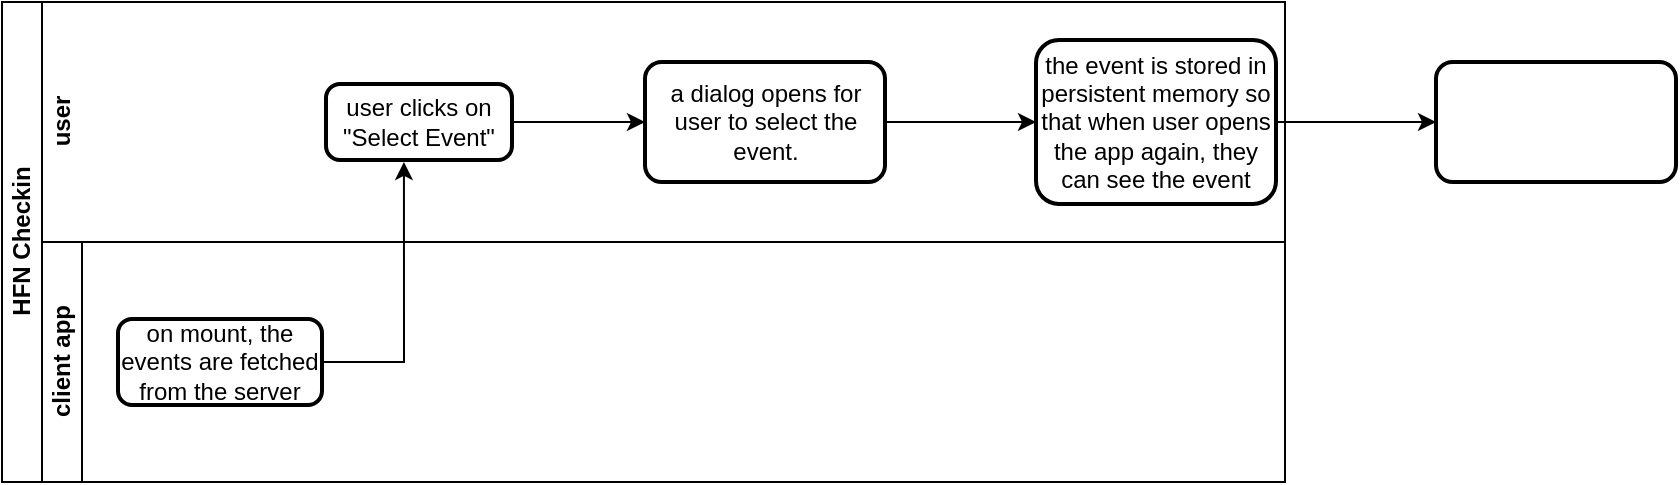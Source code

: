 <mxfile version="22.1.15" type="github">
  <diagram name="Page-1" id="e16I_iggwwKTDk8mDlf-">
    <mxGraphModel dx="954" dy="532" grid="0" gridSize="10" guides="1" tooltips="1" connect="1" arrows="1" fold="1" page="0" pageScale="1" pageWidth="850" pageHeight="1100" math="0" shadow="0">
      <root>
        <mxCell id="0" />
        <mxCell id="1" parent="0" />
        <mxCell id="yOfnd-_MH76rNG8jAbrq-1" value="HFN Checkin" style="swimlane;childLayout=stackLayout;resizeParent=1;resizeParentMax=0;horizontal=0;startSize=20;horizontalStack=0;html=1;" parent="1" vertex="1">
          <mxGeometry x="60" y="50" width="641.5" height="240" as="geometry">
            <mxRectangle x="60" y="50" width="32" height="104" as="alternateBounds" />
          </mxGeometry>
        </mxCell>
        <mxCell id="yOfnd-_MH76rNG8jAbrq-2" value="&lt;div&gt;user&lt;/div&gt;" style="swimlane;startSize=20;horizontal=0;html=1;glass=0;swimlaneLine=0;rounded=0;arcSize=0;shadow=0;" parent="yOfnd-_MH76rNG8jAbrq-1" vertex="1">
          <mxGeometry x="20" width="621.5" height="120" as="geometry">
            <mxRectangle x="20" width="558" height="26" as="alternateBounds" />
          </mxGeometry>
        </mxCell>
        <mxCell id="5NzwI8vK-NiVtR_CG50q-2" value="" style="edgeStyle=orthogonalEdgeStyle;rounded=0;orthogonalLoop=1;jettySize=auto;html=1;" edge="1" parent="yOfnd-_MH76rNG8jAbrq-2" source="yOfnd-_MH76rNG8jAbrq-5" target="5NzwI8vK-NiVtR_CG50q-1">
          <mxGeometry relative="1" as="geometry" />
        </mxCell>
        <mxCell id="yOfnd-_MH76rNG8jAbrq-5" value="user clicks on &quot;Select Event&quot;" style="rounded=1;whiteSpace=wrap;html=1;absoluteArcSize=1;arcSize=14;strokeWidth=2;" parent="yOfnd-_MH76rNG8jAbrq-2" vertex="1">
          <mxGeometry x="142" y="41" width="93" height="38" as="geometry" />
        </mxCell>
        <mxCell id="5NzwI8vK-NiVtR_CG50q-15" value="" style="edgeStyle=orthogonalEdgeStyle;rounded=0;orthogonalLoop=1;jettySize=auto;html=1;" edge="1" parent="yOfnd-_MH76rNG8jAbrq-2" source="5NzwI8vK-NiVtR_CG50q-1" target="5NzwI8vK-NiVtR_CG50q-14">
          <mxGeometry relative="1" as="geometry" />
        </mxCell>
        <mxCell id="5NzwI8vK-NiVtR_CG50q-1" value="a dialog opens for user to select the event." style="whiteSpace=wrap;html=1;rounded=1;arcSize=14;strokeWidth=2;" vertex="1" parent="yOfnd-_MH76rNG8jAbrq-2">
          <mxGeometry x="301.5" y="30" width="120" height="60" as="geometry" />
        </mxCell>
        <mxCell id="5NzwI8vK-NiVtR_CG50q-14" value="the event is stored in persistent memory so that when user opens the app again, they can see the event" style="whiteSpace=wrap;html=1;rounded=1;arcSize=14;strokeWidth=2;" vertex="1" parent="yOfnd-_MH76rNG8jAbrq-2">
          <mxGeometry x="497" y="19" width="120" height="82" as="geometry" />
        </mxCell>
        <mxCell id="yOfnd-_MH76rNG8jAbrq-3" value="client app" style="swimlane;startSize=20;horizontal=0;html=1;" parent="yOfnd-_MH76rNG8jAbrq-1" vertex="1">
          <mxGeometry x="20" y="120" width="621.5" height="120" as="geometry" />
        </mxCell>
        <mxCell id="yOfnd-_MH76rNG8jAbrq-6" value="on mount, the events are fetched from the server" style="rounded=1;whiteSpace=wrap;html=1;absoluteArcSize=1;arcSize=14;strokeWidth=2;" parent="yOfnd-_MH76rNG8jAbrq-3" vertex="1">
          <mxGeometry x="38" y="38.5" width="102" height="43" as="geometry" />
        </mxCell>
        <mxCell id="5NzwI8vK-NiVtR_CG50q-8" style="edgeStyle=orthogonalEdgeStyle;rounded=0;orthogonalLoop=1;jettySize=auto;html=1;entryX=0.419;entryY=1.026;entryDx=0;entryDy=0;entryPerimeter=0;" edge="1" parent="yOfnd-_MH76rNG8jAbrq-1" source="yOfnd-_MH76rNG8jAbrq-6" target="yOfnd-_MH76rNG8jAbrq-5">
          <mxGeometry relative="1" as="geometry" />
        </mxCell>
        <mxCell id="5NzwI8vK-NiVtR_CG50q-16" value="" style="whiteSpace=wrap;html=1;rounded=1;arcSize=14;strokeWidth=2;" vertex="1" parent="1">
          <mxGeometry x="777" y="80" width="120" height="60" as="geometry" />
        </mxCell>
        <mxCell id="5NzwI8vK-NiVtR_CG50q-17" value="" style="edgeStyle=orthogonalEdgeStyle;rounded=0;orthogonalLoop=1;jettySize=auto;html=1;" edge="1" parent="1" source="5NzwI8vK-NiVtR_CG50q-14" target="5NzwI8vK-NiVtR_CG50q-16">
          <mxGeometry relative="1" as="geometry" />
        </mxCell>
      </root>
    </mxGraphModel>
  </diagram>
</mxfile>

